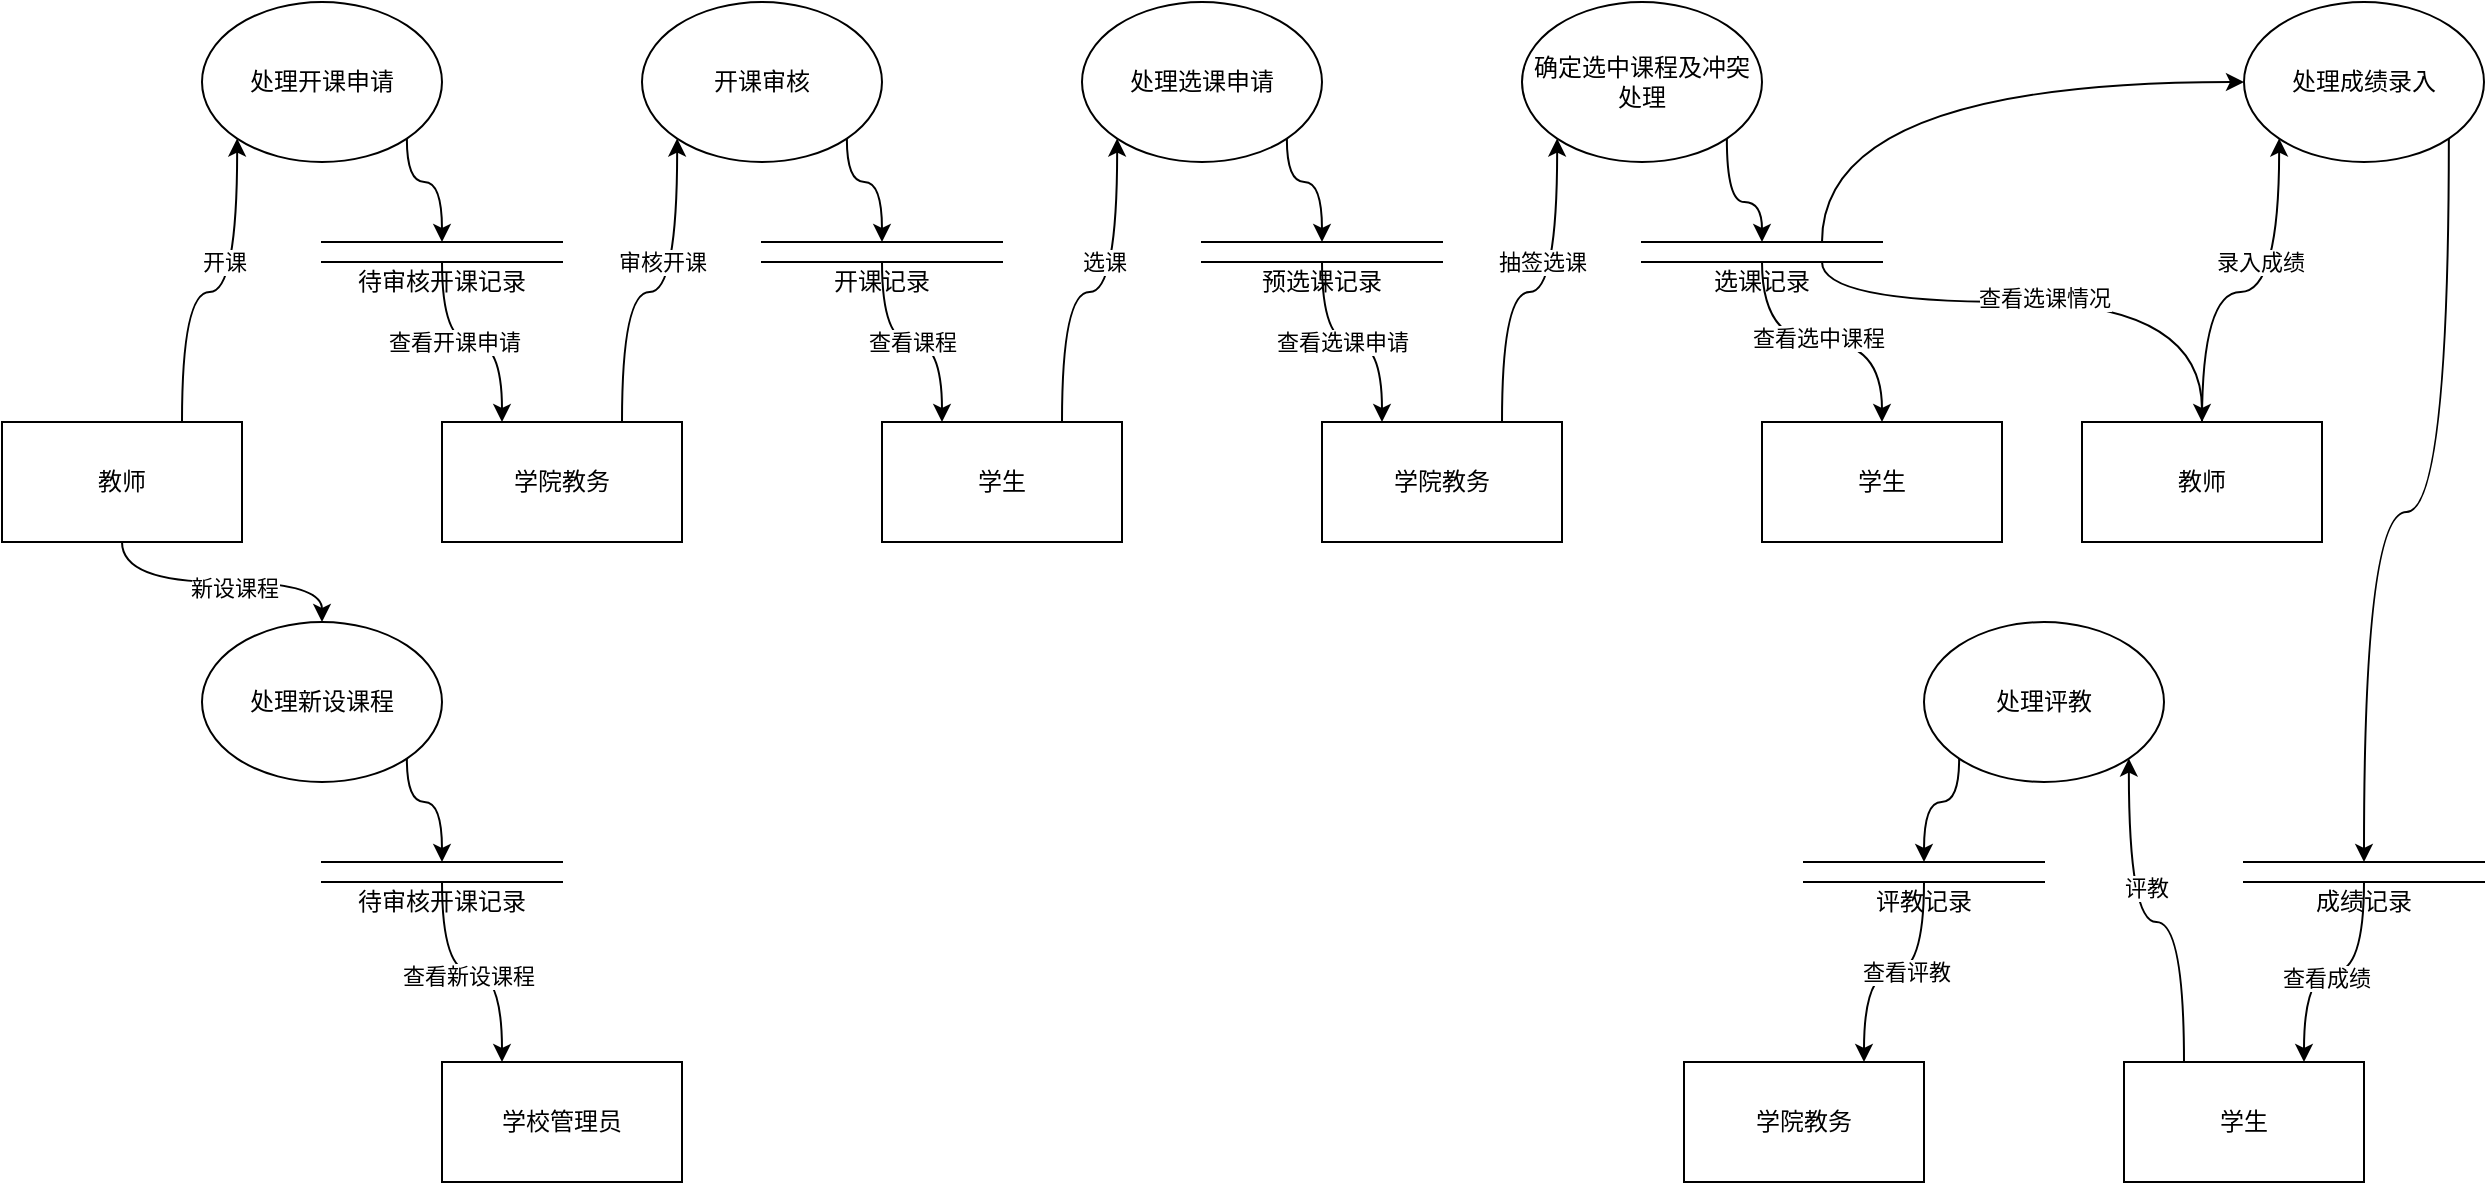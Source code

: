 <mxfile version="24.7.17">
  <diagram id="C5RBs43oDa-KdzZeNtuy" name="Page-1">
    <mxGraphModel dx="1837" dy="1268" grid="1" gridSize="10" guides="1" tooltips="1" connect="1" arrows="1" fold="1" page="1" pageScale="1" pageWidth="1169" pageHeight="827" math="0" shadow="0">
      <root>
        <mxCell id="WIyWlLk6GJQsqaUBKTNV-0" />
        <mxCell id="WIyWlLk6GJQsqaUBKTNV-1" parent="WIyWlLk6GJQsqaUBKTNV-0" />
        <mxCell id="w6sRyr5rk-wQDd2xxj7X-36" style="edgeStyle=orthogonalEdgeStyle;rounded=0;orthogonalLoop=1;jettySize=auto;html=1;exitX=1;exitY=1;exitDx=0;exitDy=0;entryX=0.5;entryY=0;entryDx=0;entryDy=0;curved=1;fontFamily=宋体-简;" parent="WIyWlLk6GJQsqaUBKTNV-1" source="w6sRyr5rk-wQDd2xxj7X-29" target="w6sRyr5rk-wQDd2xxj7X-34" edge="1">
          <mxGeometry relative="1" as="geometry">
            <Array as="points">
              <mxPoint x="242" y="130" />
              <mxPoint x="260" y="130" />
            </Array>
          </mxGeometry>
        </mxCell>
        <mxCell id="w6sRyr5rk-wQDd2xxj7X-30" value="开课审核" style="ellipse;whiteSpace=wrap;html=1;fontFamily=宋体-简;" parent="WIyWlLk6GJQsqaUBKTNV-1" vertex="1">
          <mxGeometry x="360" y="40" width="120" height="80" as="geometry" />
        </mxCell>
        <mxCell id="w6sRyr5rk-wQDd2xxj7X-34" value="&lt;div&gt;&lt;br&gt;&lt;/div&gt;&lt;div&gt;&lt;br&gt;&lt;/div&gt;&lt;div&gt;待审核开课记录&lt;/div&gt;" style="shape=partialRectangle;whiteSpace=wrap;html=1;left=0;right=0;fillColor=none;fontFamily=宋体-简;" parent="WIyWlLk6GJQsqaUBKTNV-1" vertex="1">
          <mxGeometry x="200" y="160" width="120" height="10" as="geometry" />
        </mxCell>
        <mxCell id="w6sRyr5rk-wQDd2xxj7X-56" style="edgeStyle=orthogonalEdgeStyle;rounded=0;orthogonalLoop=1;jettySize=auto;html=1;exitX=0.5;exitY=1;exitDx=0;exitDy=0;entryX=0.25;entryY=0;entryDx=0;entryDy=0;curved=1;fontFamily=宋体-简;" parent="WIyWlLk6GJQsqaUBKTNV-1" source="w6sRyr5rk-wQDd2xxj7X-42" target="w6sRyr5rk-wQDd2xxj7X-55" edge="1">
          <mxGeometry relative="1" as="geometry" />
        </mxCell>
        <mxCell id="w6sRyr5rk-wQDd2xxj7X-58" value="查看课程" style="edgeLabel;html=1;align=center;verticalAlign=middle;resizable=0;points=[];fontFamily=宋体-简;" parent="w6sRyr5rk-wQDd2xxj7X-56" vertex="1" connectable="0">
          <mxGeometry relative="1" as="geometry">
            <mxPoint as="offset" />
          </mxGeometry>
        </mxCell>
        <mxCell id="w6sRyr5rk-wQDd2xxj7X-42" value="&lt;div&gt;&lt;br&gt;&lt;/div&gt;&lt;div&gt;&lt;br&gt;&lt;/div&gt;&lt;div&gt;开课记录&lt;/div&gt;" style="shape=partialRectangle;whiteSpace=wrap;html=1;left=0;right=0;fillColor=none;fontFamily=宋体-简;" parent="WIyWlLk6GJQsqaUBKTNV-1" vertex="1">
          <mxGeometry x="420" y="160" width="120" height="10" as="geometry" />
        </mxCell>
        <mxCell id="w6sRyr5rk-wQDd2xxj7X-44" value="学院教务" style="rounded=0;whiteSpace=wrap;html=1;fontFamily=宋体-简;" parent="WIyWlLk6GJQsqaUBKTNV-1" vertex="1">
          <mxGeometry x="260" y="250" width="120" height="60" as="geometry" />
        </mxCell>
        <mxCell id="w6sRyr5rk-wQDd2xxj7X-45" style="edgeStyle=orthogonalEdgeStyle;rounded=0;orthogonalLoop=1;jettySize=auto;html=1;exitX=0.75;exitY=0;exitDx=0;exitDy=0;entryX=0;entryY=1;entryDx=0;entryDy=0;curved=1;fontFamily=宋体-简;" parent="WIyWlLk6GJQsqaUBKTNV-1" source="w6sRyr5rk-wQDd2xxj7X-44" target="w6sRyr5rk-wQDd2xxj7X-30" edge="1">
          <mxGeometry relative="1" as="geometry" />
        </mxCell>
        <mxCell id="w6sRyr5rk-wQDd2xxj7X-46" value="审核开课" style="edgeLabel;html=1;align=center;verticalAlign=middle;resizable=0;points=[];fontFamily=宋体-简;" parent="w6sRyr5rk-wQDd2xxj7X-45" vertex="1" connectable="0">
          <mxGeometry x="0.143" y="6" relative="1" as="geometry">
            <mxPoint x="-2" y="-11" as="offset" />
          </mxGeometry>
        </mxCell>
        <mxCell id="w6sRyr5rk-wQDd2xxj7X-47" style="edgeStyle=orthogonalEdgeStyle;rounded=0;orthogonalLoop=1;jettySize=auto;html=1;exitX=0.5;exitY=1;exitDx=0;exitDy=0;entryX=0.25;entryY=0;entryDx=0;entryDy=0;curved=1;fontFamily=宋体-简;" parent="WIyWlLk6GJQsqaUBKTNV-1" source="w6sRyr5rk-wQDd2xxj7X-34" target="w6sRyr5rk-wQDd2xxj7X-44" edge="1">
          <mxGeometry relative="1" as="geometry" />
        </mxCell>
        <mxCell id="w6sRyr5rk-wQDd2xxj7X-51" value="查看开课申请" style="edgeLabel;html=1;align=center;verticalAlign=middle;resizable=0;points=[];fontFamily=宋体-简;" parent="w6sRyr5rk-wQDd2xxj7X-47" vertex="1" connectable="0">
          <mxGeometry relative="1" as="geometry">
            <mxPoint x="-9" as="offset" />
          </mxGeometry>
        </mxCell>
        <mxCell id="w6sRyr5rk-wQDd2xxj7X-61" style="edgeStyle=orthogonalEdgeStyle;rounded=0;orthogonalLoop=1;jettySize=auto;html=1;exitX=0.75;exitY=0;exitDx=0;exitDy=0;entryX=0;entryY=1;entryDx=0;entryDy=0;curved=1;fontFamily=宋体-简;" parent="WIyWlLk6GJQsqaUBKTNV-1" source="w6sRyr5rk-wQDd2xxj7X-55" target="w6sRyr5rk-wQDd2xxj7X-60" edge="1">
          <mxGeometry relative="1" as="geometry" />
        </mxCell>
        <mxCell id="e8BeMELJpszKNNS3v1wj-13" value="选课" style="edgeLabel;html=1;align=center;verticalAlign=middle;resizable=0;points=[];fontFamily=宋体-简;" vertex="1" connectable="0" parent="w6sRyr5rk-wQDd2xxj7X-61">
          <mxGeometry x="-0.027" y="5" relative="1" as="geometry">
            <mxPoint x="3" y="-10" as="offset" />
          </mxGeometry>
        </mxCell>
        <mxCell id="w6sRyr5rk-wQDd2xxj7X-55" value="学生" style="rounded=0;whiteSpace=wrap;html=1;fontFamily=宋体-简;" parent="WIyWlLk6GJQsqaUBKTNV-1" vertex="1">
          <mxGeometry x="480" y="250" width="120" height="60" as="geometry" />
        </mxCell>
        <mxCell id="w6sRyr5rk-wQDd2xxj7X-64" style="edgeStyle=orthogonalEdgeStyle;rounded=0;orthogonalLoop=1;jettySize=auto;html=1;exitX=0.5;exitY=1;exitDx=0;exitDy=0;entryX=0.25;entryY=0;entryDx=0;entryDy=0;curved=1;fontFamily=宋体-简;" parent="WIyWlLk6GJQsqaUBKTNV-1" source="w6sRyr5rk-wQDd2xxj7X-59" target="w6sRyr5rk-wQDd2xxj7X-63" edge="1">
          <mxGeometry relative="1" as="geometry" />
        </mxCell>
        <mxCell id="w6sRyr5rk-wQDd2xxj7X-65" value="查看选课申请" style="edgeLabel;html=1;align=center;verticalAlign=middle;resizable=0;points=[];fontFamily=宋体-简;" parent="w6sRyr5rk-wQDd2xxj7X-64" vertex="1" connectable="0">
          <mxGeometry relative="1" as="geometry">
            <mxPoint x="-5" as="offset" />
          </mxGeometry>
        </mxCell>
        <mxCell id="w6sRyr5rk-wQDd2xxj7X-59" value="&lt;div&gt;&lt;br&gt;&lt;/div&gt;&lt;div&gt;&lt;br&gt;&lt;/div&gt;&lt;div&gt;预选课记录&lt;/div&gt;" style="shape=partialRectangle;whiteSpace=wrap;html=1;left=0;right=0;fillColor=none;fontFamily=宋体-简;" parent="WIyWlLk6GJQsqaUBKTNV-1" vertex="1">
          <mxGeometry x="640" y="160" width="120" height="10" as="geometry" />
        </mxCell>
        <mxCell id="w6sRyr5rk-wQDd2xxj7X-62" style="edgeStyle=orthogonalEdgeStyle;rounded=0;orthogonalLoop=1;jettySize=auto;html=1;exitX=1;exitY=1;exitDx=0;exitDy=0;entryX=0.5;entryY=0;entryDx=0;entryDy=0;curved=1;fontFamily=宋体-简;" parent="WIyWlLk6GJQsqaUBKTNV-1" source="w6sRyr5rk-wQDd2xxj7X-60" target="w6sRyr5rk-wQDd2xxj7X-59" edge="1">
          <mxGeometry relative="1" as="geometry">
            <Array as="points">
              <mxPoint x="682" y="130" />
              <mxPoint x="700" y="130" />
            </Array>
          </mxGeometry>
        </mxCell>
        <mxCell id="w6sRyr5rk-wQDd2xxj7X-60" value="处理选课申请" style="ellipse;whiteSpace=wrap;html=1;fontFamily=宋体-简;" parent="WIyWlLk6GJQsqaUBKTNV-1" vertex="1">
          <mxGeometry x="580" y="40" width="120" height="80" as="geometry" />
        </mxCell>
        <mxCell id="w6sRyr5rk-wQDd2xxj7X-69" style="edgeStyle=orthogonalEdgeStyle;rounded=0;orthogonalLoop=1;jettySize=auto;html=1;exitX=0.75;exitY=0;exitDx=0;exitDy=0;entryX=0;entryY=1;entryDx=0;entryDy=0;curved=1;fontFamily=宋体-简;" parent="WIyWlLk6GJQsqaUBKTNV-1" source="w6sRyr5rk-wQDd2xxj7X-63" target="w6sRyr5rk-wQDd2xxj7X-68" edge="1">
          <mxGeometry relative="1" as="geometry" />
        </mxCell>
        <mxCell id="w6sRyr5rk-wQDd2xxj7X-70" value="抽签选课" style="edgeLabel;html=1;align=center;verticalAlign=middle;resizable=0;points=[];fontFamily=宋体-简;" parent="w6sRyr5rk-wQDd2xxj7X-69" vertex="1" connectable="0">
          <mxGeometry x="-0.213" relative="1" as="geometry">
            <mxPoint x="18" y="-15" as="offset" />
          </mxGeometry>
        </mxCell>
        <mxCell id="w6sRyr5rk-wQDd2xxj7X-63" value="学院教务" style="rounded=0;whiteSpace=wrap;html=1;fontFamily=宋体-简;" parent="WIyWlLk6GJQsqaUBKTNV-1" vertex="1">
          <mxGeometry x="700" y="250" width="120" height="60" as="geometry" />
        </mxCell>
        <mxCell id="w6sRyr5rk-wQDd2xxj7X-72" style="edgeStyle=orthogonalEdgeStyle;rounded=0;orthogonalLoop=1;jettySize=auto;html=1;exitX=1;exitY=1;exitDx=0;exitDy=0;entryX=0.5;entryY=0;entryDx=0;entryDy=0;curved=1;fontFamily=宋体-简;" parent="WIyWlLk6GJQsqaUBKTNV-1" source="w6sRyr5rk-wQDd2xxj7X-68" target="w6sRyr5rk-wQDd2xxj7X-71" edge="1">
          <mxGeometry relative="1" as="geometry" />
        </mxCell>
        <mxCell id="w6sRyr5rk-wQDd2xxj7X-68" value="确定选中课程及冲突处理" style="ellipse;whiteSpace=wrap;html=1;fontFamily=宋体-简;" parent="WIyWlLk6GJQsqaUBKTNV-1" vertex="1">
          <mxGeometry x="800" y="40" width="120" height="80" as="geometry" />
        </mxCell>
        <mxCell id="w6sRyr5rk-wQDd2xxj7X-107" style="edgeStyle=orthogonalEdgeStyle;rounded=0;orthogonalLoop=1;jettySize=auto;html=1;exitX=0.75;exitY=0;exitDx=0;exitDy=0;entryX=0;entryY=0.5;entryDx=0;entryDy=0;curved=1;fontFamily=宋体-简;" parent="WIyWlLk6GJQsqaUBKTNV-1" source="w6sRyr5rk-wQDd2xxj7X-71" target="w6sRyr5rk-wQDd2xxj7X-103" edge="1">
          <mxGeometry relative="1" as="geometry" />
        </mxCell>
        <mxCell id="w6sRyr5rk-wQDd2xxj7X-109" style="edgeStyle=orthogonalEdgeStyle;rounded=0;orthogonalLoop=1;jettySize=auto;html=1;exitX=0.5;exitY=1;exitDx=0;exitDy=0;entryX=0.5;entryY=0;entryDx=0;entryDy=0;curved=1;fontFamily=宋体-简;" parent="WIyWlLk6GJQsqaUBKTNV-1" source="w6sRyr5rk-wQDd2xxj7X-71" target="w6sRyr5rk-wQDd2xxj7X-108" edge="1">
          <mxGeometry relative="1" as="geometry" />
        </mxCell>
        <mxCell id="w6sRyr5rk-wQDd2xxj7X-110" value="查看选中课程" style="edgeLabel;html=1;align=center;verticalAlign=middle;resizable=0;points=[];fontFamily=宋体-简;" parent="w6sRyr5rk-wQDd2xxj7X-109" vertex="1" connectable="0">
          <mxGeometry x="-0.029" y="2" relative="1" as="geometry">
            <mxPoint as="offset" />
          </mxGeometry>
        </mxCell>
        <mxCell id="w6sRyr5rk-wQDd2xxj7X-71" value="&lt;div&gt;&lt;br&gt;&lt;/div&gt;&lt;div&gt;&lt;br&gt;&lt;/div&gt;&lt;div&gt;选课记录&lt;/div&gt;" style="shape=partialRectangle;whiteSpace=wrap;html=1;left=0;right=0;fillColor=none;fontFamily=宋体-简;" parent="WIyWlLk6GJQsqaUBKTNV-1" vertex="1">
          <mxGeometry x="860" y="160" width="120" height="10" as="geometry" />
        </mxCell>
        <mxCell id="w6sRyr5rk-wQDd2xxj7X-29" value="处理开课申请" style="ellipse;whiteSpace=wrap;html=1;fontFamily=宋体-简;" parent="WIyWlLk6GJQsqaUBKTNV-1" vertex="1">
          <mxGeometry x="140" y="40" width="120" height="80" as="geometry" />
        </mxCell>
        <mxCell id="w6sRyr5rk-wQDd2xxj7X-76" style="edgeStyle=orthogonalEdgeStyle;rounded=0;orthogonalLoop=1;jettySize=auto;html=1;exitX=0.75;exitY=0;exitDx=0;exitDy=0;entryX=0;entryY=1;entryDx=0;entryDy=0;curved=1;fontFamily=宋体-简;" parent="WIyWlLk6GJQsqaUBKTNV-1" source="w6sRyr5rk-wQDd2xxj7X-75" target="w6sRyr5rk-wQDd2xxj7X-29" edge="1">
          <mxGeometry relative="1" as="geometry" />
        </mxCell>
        <mxCell id="w6sRyr5rk-wQDd2xxj7X-77" value="开课" style="edgeLabel;html=1;align=center;verticalAlign=middle;resizable=0;points=[];fontFamily=宋体-简;" parent="w6sRyr5rk-wQDd2xxj7X-76" vertex="1" connectable="0">
          <mxGeometry x="0.045" y="2" relative="1" as="geometry">
            <mxPoint x="-3" y="-13" as="offset" />
          </mxGeometry>
        </mxCell>
        <mxCell id="w6sRyr5rk-wQDd2xxj7X-75" value="教师" style="rounded=0;whiteSpace=wrap;html=1;fontFamily=宋体-简;" parent="WIyWlLk6GJQsqaUBKTNV-1" vertex="1">
          <mxGeometry x="40" y="250" width="120" height="60" as="geometry" />
        </mxCell>
        <mxCell id="w6sRyr5rk-wQDd2xxj7X-78" style="edgeStyle=orthogonalEdgeStyle;rounded=0;orthogonalLoop=1;jettySize=auto;html=1;exitX=1;exitY=1;exitDx=0;exitDy=0;entryX=0.5;entryY=0;entryDx=0;entryDy=0;curved=1;fontFamily=宋体-简;" parent="WIyWlLk6GJQsqaUBKTNV-1" source="w6sRyr5rk-wQDd2xxj7X-103" target="w6sRyr5rk-wQDd2xxj7X-81" edge="1">
          <mxGeometry relative="1" as="geometry" />
        </mxCell>
        <mxCell id="w6sRyr5rk-wQDd2xxj7X-79" style="edgeStyle=orthogonalEdgeStyle;rounded=0;orthogonalLoop=1;jettySize=auto;html=1;exitX=0;exitY=1;exitDx=0;exitDy=0;entryX=0.5;entryY=0;entryDx=0;entryDy=0;curved=1;fontFamily=宋体-简;" parent="WIyWlLk6GJQsqaUBKTNV-1" source="w6sRyr5rk-wQDd2xxj7X-80" target="w6sRyr5rk-wQDd2xxj7X-84" edge="1">
          <mxGeometry relative="1" as="geometry">
            <Array as="points">
              <mxPoint x="1019" y="440" />
              <mxPoint x="1001" y="440" />
            </Array>
          </mxGeometry>
        </mxCell>
        <mxCell id="w6sRyr5rk-wQDd2xxj7X-80" value="处理评教" style="ellipse;whiteSpace=wrap;html=1;fontFamily=宋体-简;" parent="WIyWlLk6GJQsqaUBKTNV-1" vertex="1">
          <mxGeometry x="1001" y="350" width="120" height="80" as="geometry" />
        </mxCell>
        <mxCell id="w6sRyr5rk-wQDd2xxj7X-81" value="&lt;div&gt;&lt;br&gt;&lt;/div&gt;&lt;div&gt;&lt;br&gt;&lt;/div&gt;&lt;div&gt;成绩记录&lt;/div&gt;" style="shape=partialRectangle;whiteSpace=wrap;html=1;left=0;right=0;fillColor=none;fontFamily=宋体-简;" parent="WIyWlLk6GJQsqaUBKTNV-1" vertex="1">
          <mxGeometry x="1161" y="470" width="120" height="10" as="geometry" />
        </mxCell>
        <mxCell id="w6sRyr5rk-wQDd2xxj7X-82" style="edgeStyle=orthogonalEdgeStyle;rounded=0;orthogonalLoop=1;jettySize=auto;html=1;exitX=0.5;exitY=1;exitDx=0;exitDy=0;entryX=0.75;entryY=0;entryDx=0;entryDy=0;curved=1;fontFamily=宋体-简;" parent="WIyWlLk6GJQsqaUBKTNV-1" source="w6sRyr5rk-wQDd2xxj7X-84" target="w6sRyr5rk-wQDd2xxj7X-91" edge="1">
          <mxGeometry relative="1" as="geometry" />
        </mxCell>
        <mxCell id="w6sRyr5rk-wQDd2xxj7X-83" value="查看评教" style="edgeLabel;html=1;align=center;verticalAlign=middle;resizable=0;points=[];fontFamily=宋体-简;" parent="w6sRyr5rk-wQDd2xxj7X-82" vertex="1" connectable="0">
          <mxGeometry x="-0.1" relative="1" as="geometry">
            <mxPoint as="offset" />
          </mxGeometry>
        </mxCell>
        <mxCell id="w6sRyr5rk-wQDd2xxj7X-84" value="&lt;div&gt;&lt;br&gt;&lt;/div&gt;&lt;div&gt;&lt;br&gt;&lt;/div&gt;&lt;div&gt;评教记录&lt;/div&gt;" style="shape=partialRectangle;whiteSpace=wrap;html=1;left=0;right=0;fillColor=none;fontFamily=宋体-简;" parent="WIyWlLk6GJQsqaUBKTNV-1" vertex="1">
          <mxGeometry x="941" y="470" width="120" height="10" as="geometry" />
        </mxCell>
        <mxCell id="w6sRyr5rk-wQDd2xxj7X-85" value="学生" style="rounded=0;whiteSpace=wrap;html=1;fontFamily=宋体-简;" parent="WIyWlLk6GJQsqaUBKTNV-1" vertex="1">
          <mxGeometry x="1101" y="570" width="120" height="60" as="geometry" />
        </mxCell>
        <mxCell id="w6sRyr5rk-wQDd2xxj7X-86" style="edgeStyle=orthogonalEdgeStyle;rounded=0;orthogonalLoop=1;jettySize=auto;html=1;exitX=0.25;exitY=0;exitDx=0;exitDy=0;entryX=1;entryY=1;entryDx=0;entryDy=0;curved=1;fontFamily=宋体-简;" parent="WIyWlLk6GJQsqaUBKTNV-1" source="w6sRyr5rk-wQDd2xxj7X-85" target="w6sRyr5rk-wQDd2xxj7X-80" edge="1">
          <mxGeometry relative="1" as="geometry">
            <mxPoint x="851" y="550" as="sourcePoint" />
          </mxGeometry>
        </mxCell>
        <mxCell id="w6sRyr5rk-wQDd2xxj7X-87" value="评教" style="edgeLabel;html=1;align=center;verticalAlign=middle;resizable=0;points=[];fontFamily=宋体-简;" parent="w6sRyr5rk-wQDd2xxj7X-86" vertex="1" connectable="0">
          <mxGeometry x="0.143" y="6" relative="1" as="geometry">
            <mxPoint x="14" y="-12" as="offset" />
          </mxGeometry>
        </mxCell>
        <mxCell id="w6sRyr5rk-wQDd2xxj7X-88" style="edgeStyle=orthogonalEdgeStyle;rounded=0;orthogonalLoop=1;jettySize=auto;html=1;exitX=0.5;exitY=1;exitDx=0;exitDy=0;curved=1;fontFamily=宋体-简;entryX=0.75;entryY=0;entryDx=0;entryDy=0;" parent="WIyWlLk6GJQsqaUBKTNV-1" source="w6sRyr5rk-wQDd2xxj7X-81" target="w6sRyr5rk-wQDd2xxj7X-85" edge="1">
          <mxGeometry relative="1" as="geometry">
            <mxPoint x="1143" y="559" as="targetPoint" />
          </mxGeometry>
        </mxCell>
        <mxCell id="w6sRyr5rk-wQDd2xxj7X-89" value="查看成绩" style="edgeLabel;html=1;align=center;verticalAlign=middle;resizable=0;points=[];fontFamily=宋体-简;" parent="w6sRyr5rk-wQDd2xxj7X-88" vertex="1" connectable="0">
          <mxGeometry x="0.076" y="3" relative="1" as="geometry">
            <mxPoint as="offset" />
          </mxGeometry>
        </mxCell>
        <mxCell id="w6sRyr5rk-wQDd2xxj7X-91" value="学院教务" style="rounded=0;whiteSpace=wrap;html=1;fontFamily=宋体-简;" parent="WIyWlLk6GJQsqaUBKTNV-1" vertex="1">
          <mxGeometry x="881" y="570" width="120" height="60" as="geometry" />
        </mxCell>
        <mxCell id="w6sRyr5rk-wQDd2xxj7X-103" value="处理成绩录入" style="ellipse;whiteSpace=wrap;html=1;fontFamily=宋体-简;" parent="WIyWlLk6GJQsqaUBKTNV-1" vertex="1">
          <mxGeometry x="1161" y="40" width="120" height="80" as="geometry" />
        </mxCell>
        <mxCell id="w6sRyr5rk-wQDd2xxj7X-104" style="edgeStyle=orthogonalEdgeStyle;rounded=0;orthogonalLoop=1;jettySize=auto;html=1;exitX=0.5;exitY=0;exitDx=0;exitDy=0;entryX=0;entryY=1;entryDx=0;entryDy=0;curved=1;fontFamily=宋体-简;" parent="WIyWlLk6GJQsqaUBKTNV-1" source="w6sRyr5rk-wQDd2xxj7X-106" target="w6sRyr5rk-wQDd2xxj7X-103" edge="1">
          <mxGeometry relative="1" as="geometry" />
        </mxCell>
        <mxCell id="w6sRyr5rk-wQDd2xxj7X-105" value="录入成绩" style="edgeLabel;html=1;align=center;verticalAlign=middle;resizable=0;points=[];fontFamily=宋体-简;" parent="w6sRyr5rk-wQDd2xxj7X-104" vertex="1" connectable="0">
          <mxGeometry x="0.045" y="2" relative="1" as="geometry">
            <mxPoint y="-13" as="offset" />
          </mxGeometry>
        </mxCell>
        <mxCell id="w6sRyr5rk-wQDd2xxj7X-106" value="教师" style="rounded=0;whiteSpace=wrap;html=1;fontFamily=宋体-简;" parent="WIyWlLk6GJQsqaUBKTNV-1" vertex="1">
          <mxGeometry x="1080" y="250" width="120" height="60" as="geometry" />
        </mxCell>
        <mxCell id="w6sRyr5rk-wQDd2xxj7X-108" value="学生" style="rounded=0;whiteSpace=wrap;html=1;fontFamily=宋体-简;" parent="WIyWlLk6GJQsqaUBKTNV-1" vertex="1">
          <mxGeometry x="920" y="250" width="120" height="60" as="geometry" />
        </mxCell>
        <mxCell id="w6sRyr5rk-wQDd2xxj7X-112" style="edgeStyle=orthogonalEdgeStyle;rounded=0;orthogonalLoop=1;jettySize=auto;html=1;exitX=0.5;exitY=1;exitDx=0;exitDy=0;curved=1;fontFamily=宋体-简;entryX=0.5;entryY=0;entryDx=0;entryDy=0;" parent="WIyWlLk6GJQsqaUBKTNV-1" source="w6sRyr5rk-wQDd2xxj7X-75" target="w6sRyr5rk-wQDd2xxj7X-116" edge="1">
          <mxGeometry relative="1" as="geometry">
            <mxPoint x="160" y="280" as="targetPoint" />
          </mxGeometry>
        </mxCell>
        <mxCell id="e8BeMELJpszKNNS3v1wj-7" value="新设课程" style="edgeLabel;html=1;align=center;verticalAlign=middle;resizable=0;points=[];fontFamily=宋体-简;" vertex="1" connectable="0" parent="w6sRyr5rk-wQDd2xxj7X-112">
          <mxGeometry x="0.089" y="-3" relative="1" as="geometry">
            <mxPoint as="offset" />
          </mxGeometry>
        </mxCell>
        <mxCell id="w6sRyr5rk-wQDd2xxj7X-116" value="处理新设课程" style="ellipse;whiteSpace=wrap;html=1;fontFamily=宋体-简;" parent="WIyWlLk6GJQsqaUBKTNV-1" vertex="1">
          <mxGeometry x="140" y="350" width="120" height="80" as="geometry" />
        </mxCell>
        <mxCell id="w6sRyr5rk-wQDd2xxj7X-117" style="edgeStyle=orthogonalEdgeStyle;rounded=0;orthogonalLoop=1;jettySize=auto;html=1;exitX=0.25;exitY=0;exitDx=0;exitDy=0;entryX=0.5;entryY=1;entryDx=0;entryDy=0;curved=1;fontFamily=宋体-简;startArrow=classic;startFill=1;endArrow=none;endFill=0;" parent="WIyWlLk6GJQsqaUBKTNV-1" source="w6sRyr5rk-wQDd2xxj7X-119" target="e8BeMELJpszKNNS3v1wj-8" edge="1">
          <mxGeometry relative="1" as="geometry" />
        </mxCell>
        <mxCell id="w6sRyr5rk-wQDd2xxj7X-118" value="查看新设课程" style="edgeLabel;html=1;align=center;verticalAlign=middle;resizable=0;points=[];fontFamily=宋体-简;" parent="w6sRyr5rk-wQDd2xxj7X-117" vertex="1" connectable="0">
          <mxGeometry x="0.045" y="2" relative="1" as="geometry">
            <mxPoint as="offset" />
          </mxGeometry>
        </mxCell>
        <mxCell id="w6sRyr5rk-wQDd2xxj7X-119" value="学校管理员" style="rounded=0;whiteSpace=wrap;html=1;fontFamily=宋体-简;" parent="WIyWlLk6GJQsqaUBKTNV-1" vertex="1">
          <mxGeometry x="260" y="570" width="120" height="60" as="geometry" />
        </mxCell>
        <mxCell id="e8BeMELJpszKNNS3v1wj-5" style="edgeStyle=orthogonalEdgeStyle;rounded=0;orthogonalLoop=1;jettySize=auto;html=1;exitX=0.75;exitY=1;exitDx=0;exitDy=0;entryX=0.5;entryY=0;entryDx=0;entryDy=0;curved=1;fontFamily=宋体-简;" edge="1" parent="WIyWlLk6GJQsqaUBKTNV-1" source="w6sRyr5rk-wQDd2xxj7X-71" target="w6sRyr5rk-wQDd2xxj7X-106">
          <mxGeometry relative="1" as="geometry">
            <mxPoint x="1150" y="180" as="sourcePoint" />
            <mxPoint x="1210" y="260" as="targetPoint" />
            <Array as="points">
              <mxPoint x="1140" y="190" />
              <mxPoint x="1420" y="190" />
            </Array>
          </mxGeometry>
        </mxCell>
        <mxCell id="e8BeMELJpszKNNS3v1wj-6" value="查看选课情况" style="edgeLabel;html=1;align=center;verticalAlign=middle;resizable=0;points=[];fontFamily=宋体-简;" vertex="1" connectable="0" parent="e8BeMELJpszKNNS3v1wj-5">
          <mxGeometry x="-0.029" y="2" relative="1" as="geometry">
            <mxPoint as="offset" />
          </mxGeometry>
        </mxCell>
        <mxCell id="e8BeMELJpszKNNS3v1wj-8" value="&lt;div&gt;&lt;br&gt;&lt;/div&gt;&lt;div&gt;&lt;br&gt;&lt;/div&gt;&lt;div&gt;待审核开课记录&lt;/div&gt;" style="shape=partialRectangle;whiteSpace=wrap;html=1;left=0;right=0;fillColor=none;fontFamily=宋体-简;" vertex="1" parent="WIyWlLk6GJQsqaUBKTNV-1">
          <mxGeometry x="200" y="470" width="120" height="10" as="geometry" />
        </mxCell>
        <mxCell id="e8BeMELJpszKNNS3v1wj-10" style="edgeStyle=orthogonalEdgeStyle;rounded=0;orthogonalLoop=1;jettySize=auto;html=1;exitX=1;exitY=1;exitDx=0;exitDy=0;entryX=0.5;entryY=0;entryDx=0;entryDy=0;curved=1;fontFamily=宋体-简;" edge="1" parent="WIyWlLk6GJQsqaUBKTNV-1" source="w6sRyr5rk-wQDd2xxj7X-30" target="w6sRyr5rk-wQDd2xxj7X-42">
          <mxGeometry relative="1" as="geometry">
            <mxPoint x="462" y="108" as="sourcePoint" />
            <mxPoint x="480" y="160" as="targetPoint" />
            <Array as="points">
              <mxPoint x="462" y="130" />
              <mxPoint x="480" y="130" />
            </Array>
          </mxGeometry>
        </mxCell>
        <mxCell id="e8BeMELJpszKNNS3v1wj-15" style="edgeStyle=orthogonalEdgeStyle;rounded=0;orthogonalLoop=1;jettySize=auto;html=1;exitX=1;exitY=1;exitDx=0;exitDy=0;entryX=0.5;entryY=0;entryDx=0;entryDy=0;curved=1;fontFamily=宋体-简;" edge="1" parent="WIyWlLk6GJQsqaUBKTNV-1" source="w6sRyr5rk-wQDd2xxj7X-116" target="e8BeMELJpszKNNS3v1wj-8">
          <mxGeometry relative="1" as="geometry">
            <mxPoint x="242" y="418" as="sourcePoint" />
            <mxPoint x="260" y="470" as="targetPoint" />
            <Array as="points">
              <mxPoint x="242" y="440" />
              <mxPoint x="260" y="440" />
            </Array>
          </mxGeometry>
        </mxCell>
      </root>
    </mxGraphModel>
  </diagram>
</mxfile>
